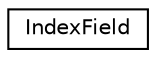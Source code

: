 digraph "类继承关系图"
{
 // INTERACTIVE_SVG=YES
 // LATEX_PDF_SIZE
  edge [fontname="Helvetica",fontsize="10",labelfontname="Helvetica",labelfontsize="10"];
  node [fontname="Helvetica",fontsize="10",shape=record];
  rankdir="LR";
  Node0 [label="IndexField",height=0.2,width=0.4,color="black", fillcolor="white", style="filled",URL="$dd/d1b/struct_index_field.html",tooltip="Class representing a field in the HTML help index."];
}

